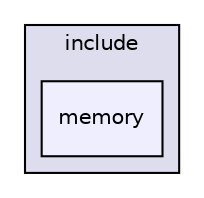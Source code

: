 digraph "memory" {
  compound=true
  node [ fontsize="10", fontname="Helvetica"];
  edge [ labelfontsize="10", labelfontname="Helvetica"];
  subgraph clusterdir_d44c64559bbebec7f509842c48db8b23 {
    graph [ bgcolor="#ddddee", pencolor="black", label="include" fontname="Helvetica", fontsize="10", URL="dir_d44c64559bbebec7f509842c48db8b23.html"]
  dir_1d52781e224d924275d803a20aa4cb0e [shape=box, label="memory", style="filled", fillcolor="#eeeeff", pencolor="black", URL="dir_1d52781e224d924275d803a20aa4cb0e.html"];
  }
}
